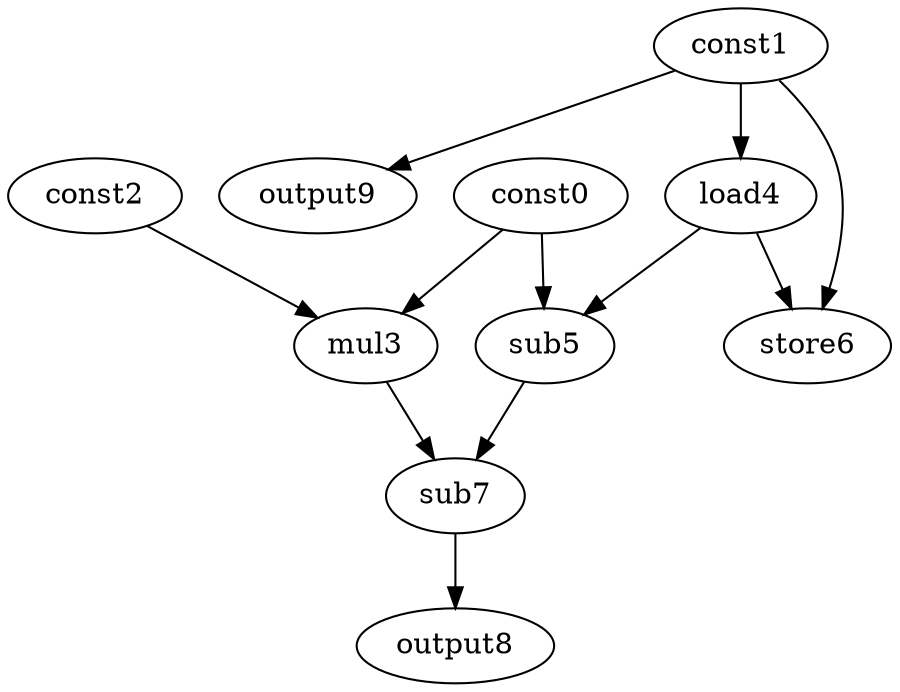 digraph G { 
const0[opcode=const]; 
const1[opcode=const]; 
const2[opcode=const]; 
mul3[opcode=mul]; 
load4[opcode=load]; 
sub5[opcode=sub]; 
store6[opcode=store]; 
sub7[opcode=sub]; 
output8[opcode=output]; 
output9[opcode=output]; 
const0->mul3[operand=0];
const2->mul3[operand=1];
const1->load4[operand=0];
const1->output9[operand=0];
const0->sub5[operand=0];
load4->sub5[operand=1];
const1->store6[operand=0];
load4->store6[operand=1];
mul3->sub7[operand=0];
sub5->sub7[operand=1];
sub7->output8[operand=0];
}
